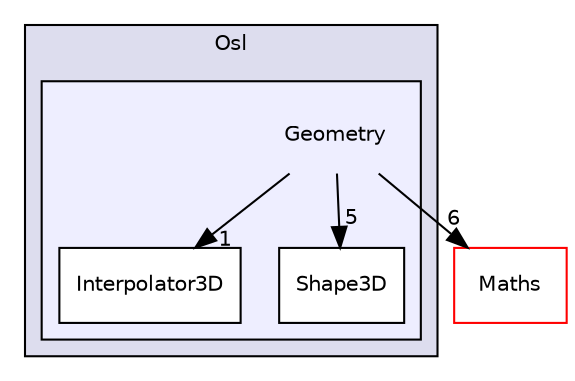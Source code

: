 digraph "Geometry" {
  compound=true
  node [ fontsize="10", fontname="Helvetica"];
  edge [ labelfontsize="10", labelfontname="Helvetica"];
  subgraph clusterdir_5b8b01df1f6e37df89015ab721df26d0 {
    graph [ bgcolor="#ddddee", pencolor="black", label="Osl" fontname="Helvetica", fontsize="10", URL="dir_5b8b01df1f6e37df89015ab721df26d0.html"]
  subgraph clusterdir_0bb7399e2f3c62ef7915ce6647cfe9f4 {
    graph [ bgcolor="#eeeeff", pencolor="black", label="" URL="dir_0bb7399e2f3c62ef7915ce6647cfe9f4.html"];
    dir_0bb7399e2f3c62ef7915ce6647cfe9f4 [shape=plaintext label="Geometry"];
    dir_75ab8dc5d5c1beda15354fdbab594ecf [shape=box label="Interpolator3D" color="black" fillcolor="white" style="filled" URL="dir_75ab8dc5d5c1beda15354fdbab594ecf.html"];
    dir_a40f6956c5bd149f1a04d7e8ec3869a6 [shape=box label="Shape3D" color="black" fillcolor="white" style="filled" URL="dir_a40f6956c5bd149f1a04d7e8ec3869a6.html"];
  }
  }
  dir_134381abc7ea5127381f5d379b47f885 [shape=box label="Maths" fillcolor="white" style="filled" color="red" URL="dir_134381abc7ea5127381f5d379b47f885.html"];
  dir_0bb7399e2f3c62ef7915ce6647cfe9f4->dir_a40f6956c5bd149f1a04d7e8ec3869a6 [headlabel="5", labeldistance=1.5 headhref="dir_000005_000006.html"];
  dir_0bb7399e2f3c62ef7915ce6647cfe9f4->dir_134381abc7ea5127381f5d379b47f885 [headlabel="6", labeldistance=1.5 headhref="dir_000005_000002.html"];
  dir_0bb7399e2f3c62ef7915ce6647cfe9f4->dir_75ab8dc5d5c1beda15354fdbab594ecf [headlabel="1", labeldistance=1.5 headhref="dir_000005_000009.html"];
}
